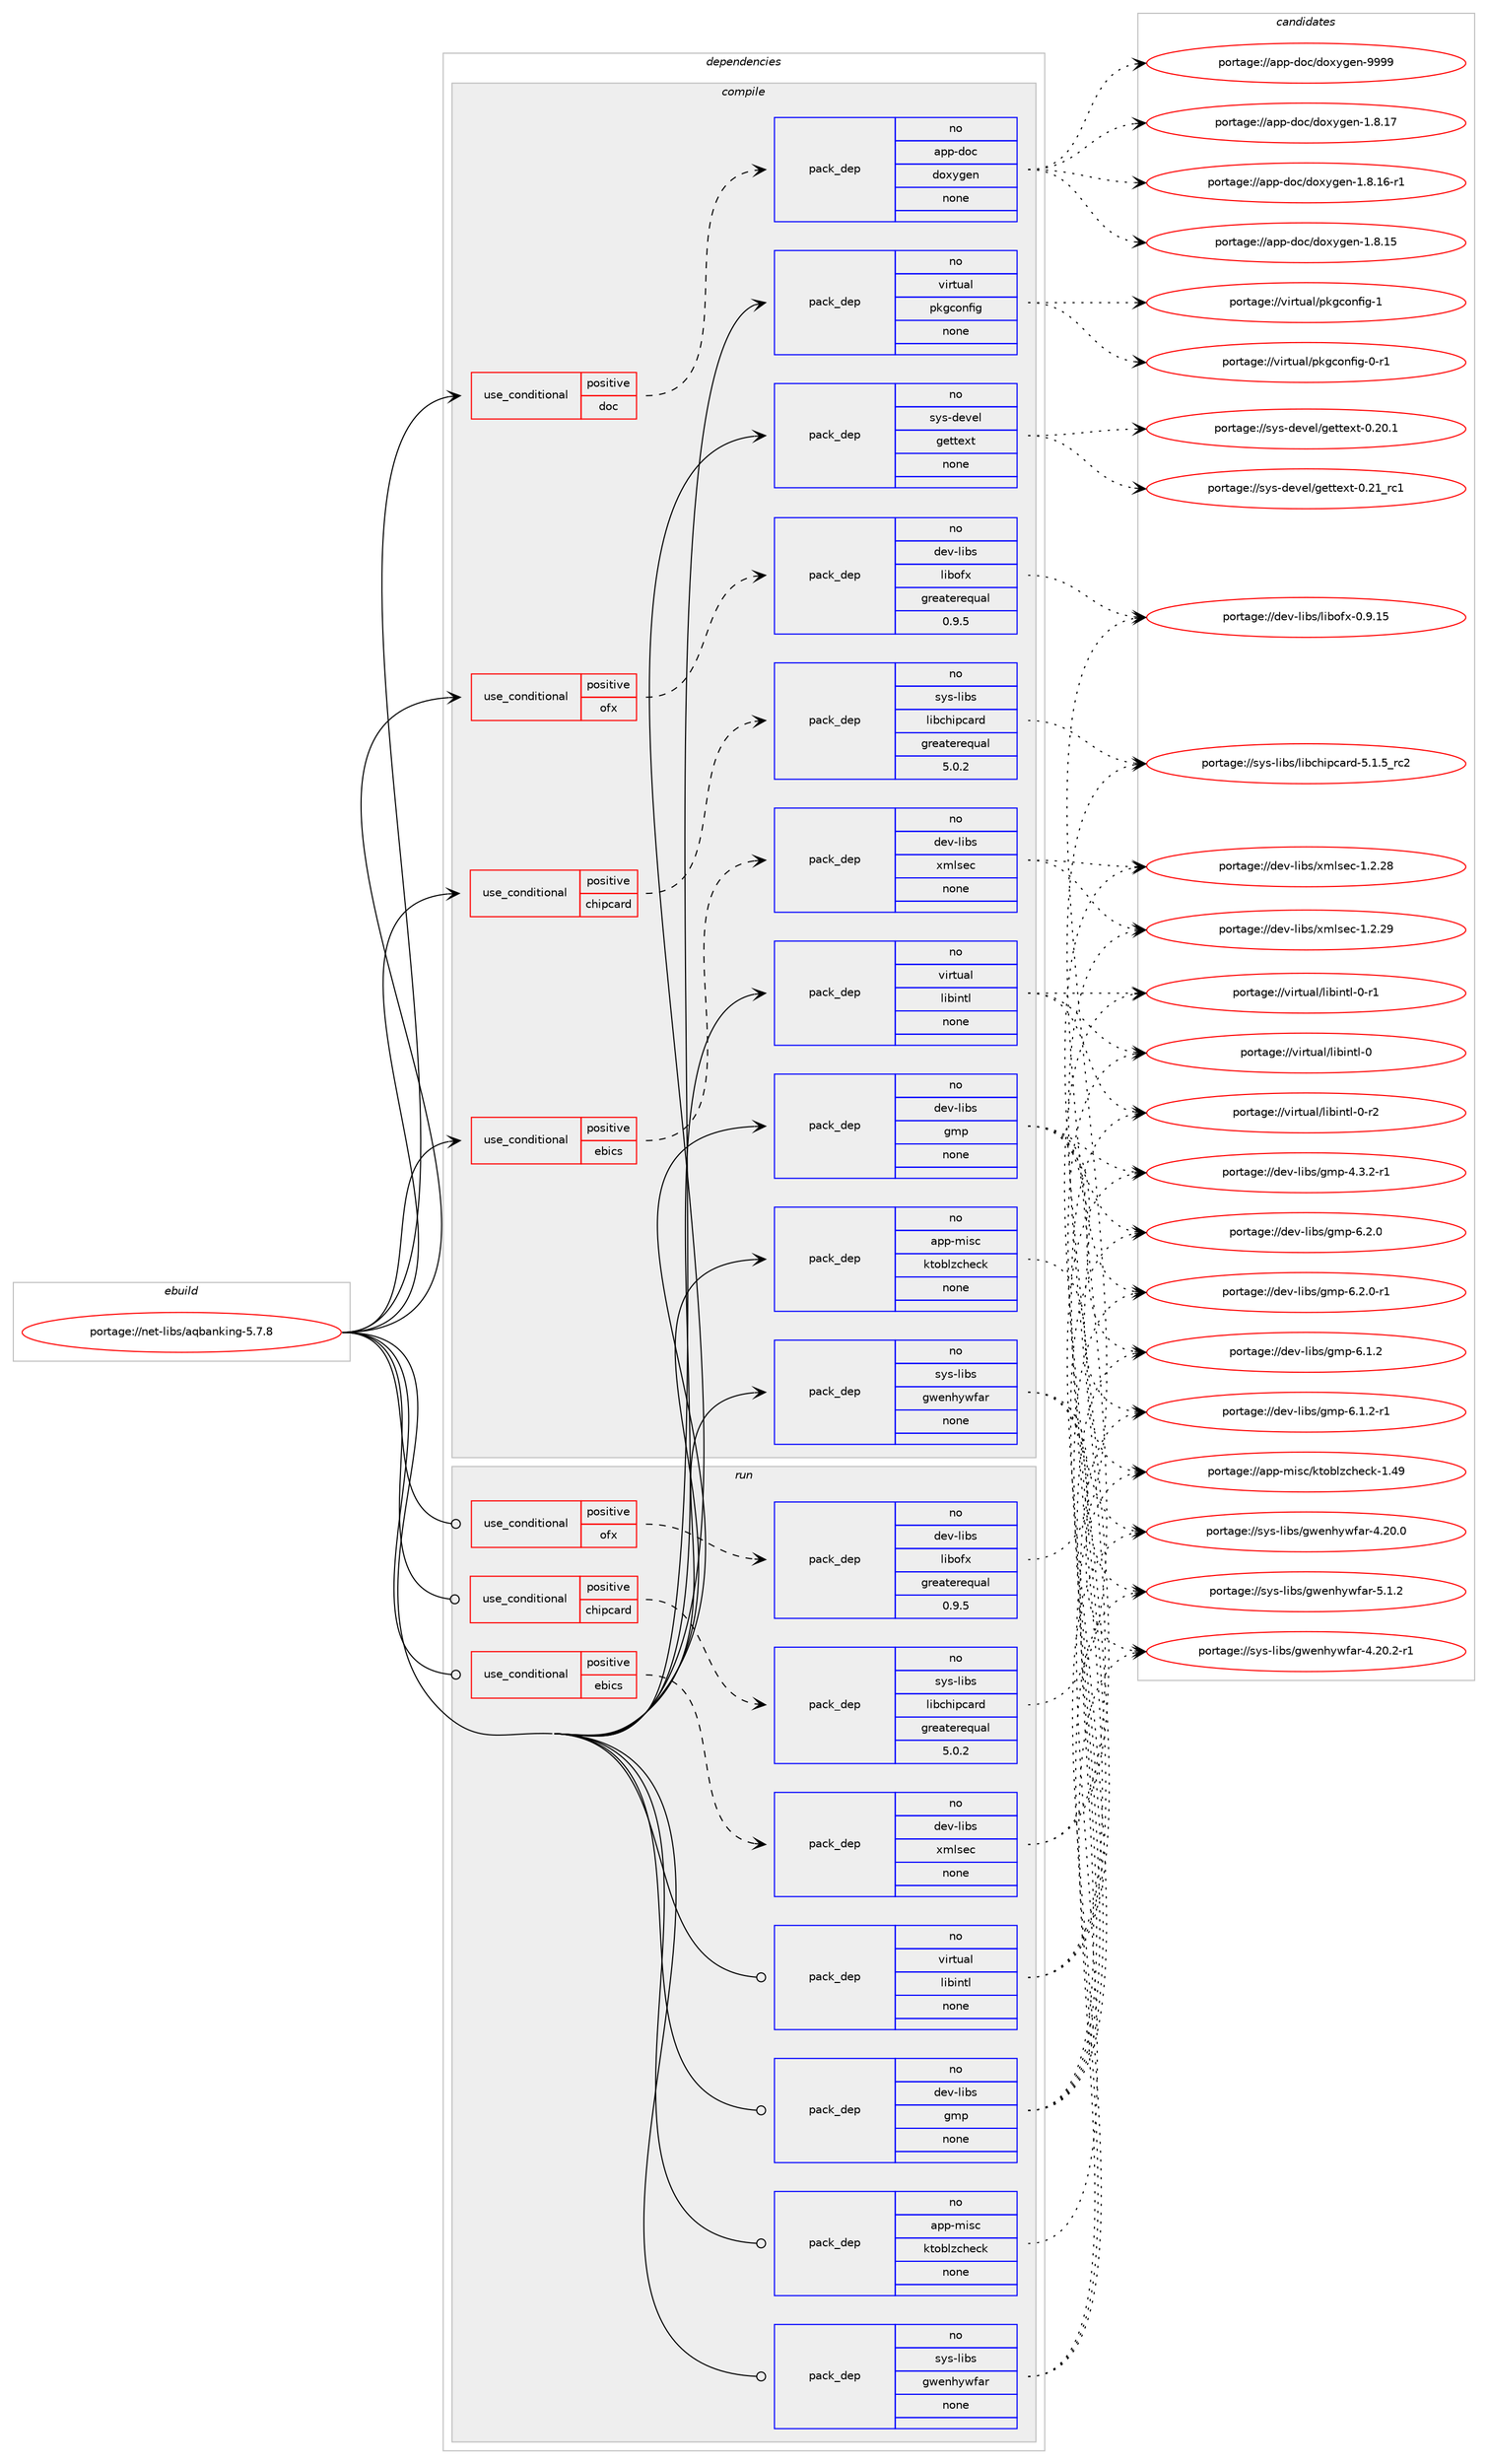digraph prolog {

# *************
# Graph options
# *************

newrank=true;
concentrate=true;
compound=true;
graph [rankdir=LR,fontname=Helvetica,fontsize=10,ranksep=1.5];#, ranksep=2.5, nodesep=0.2];
edge  [arrowhead=vee];
node  [fontname=Helvetica,fontsize=10];

# **********
# The ebuild
# **********

subgraph cluster_leftcol {
color=gray;
rank=same;
label=<<i>ebuild</i>>;
id [label="portage://net-libs/aqbanking-5.7.8", color=red, width=4, href="../net-libs/aqbanking-5.7.8.svg"];
}

# ****************
# The dependencies
# ****************

subgraph cluster_midcol {
color=gray;
label=<<i>dependencies</i>>;
subgraph cluster_compile {
fillcolor="#eeeeee";
style=filled;
label=<<i>compile</i>>;
subgraph cond12231 {
dependency60728 [label=<<TABLE BORDER="0" CELLBORDER="1" CELLSPACING="0" CELLPADDING="4"><TR><TD ROWSPAN="3" CELLPADDING="10">use_conditional</TD></TR><TR><TD>positive</TD></TR><TR><TD>chipcard</TD></TR></TABLE>>, shape=none, color=red];
subgraph pack47282 {
dependency60729 [label=<<TABLE BORDER="0" CELLBORDER="1" CELLSPACING="0" CELLPADDING="4" WIDTH="220"><TR><TD ROWSPAN="6" CELLPADDING="30">pack_dep</TD></TR><TR><TD WIDTH="110">no</TD></TR><TR><TD>sys-libs</TD></TR><TR><TD>libchipcard</TD></TR><TR><TD>greaterequal</TD></TR><TR><TD>5.0.2</TD></TR></TABLE>>, shape=none, color=blue];
}
dependency60728:e -> dependency60729:w [weight=20,style="dashed",arrowhead="vee"];
}
id:e -> dependency60728:w [weight=20,style="solid",arrowhead="vee"];
subgraph cond12232 {
dependency60730 [label=<<TABLE BORDER="0" CELLBORDER="1" CELLSPACING="0" CELLPADDING="4"><TR><TD ROWSPAN="3" CELLPADDING="10">use_conditional</TD></TR><TR><TD>positive</TD></TR><TR><TD>doc</TD></TR></TABLE>>, shape=none, color=red];
subgraph pack47283 {
dependency60731 [label=<<TABLE BORDER="0" CELLBORDER="1" CELLSPACING="0" CELLPADDING="4" WIDTH="220"><TR><TD ROWSPAN="6" CELLPADDING="30">pack_dep</TD></TR><TR><TD WIDTH="110">no</TD></TR><TR><TD>app-doc</TD></TR><TR><TD>doxygen</TD></TR><TR><TD>none</TD></TR><TR><TD></TD></TR></TABLE>>, shape=none, color=blue];
}
dependency60730:e -> dependency60731:w [weight=20,style="dashed",arrowhead="vee"];
}
id:e -> dependency60730:w [weight=20,style="solid",arrowhead="vee"];
subgraph cond12233 {
dependency60732 [label=<<TABLE BORDER="0" CELLBORDER="1" CELLSPACING="0" CELLPADDING="4"><TR><TD ROWSPAN="3" CELLPADDING="10">use_conditional</TD></TR><TR><TD>positive</TD></TR><TR><TD>ebics</TD></TR></TABLE>>, shape=none, color=red];
subgraph pack47284 {
dependency60733 [label=<<TABLE BORDER="0" CELLBORDER="1" CELLSPACING="0" CELLPADDING="4" WIDTH="220"><TR><TD ROWSPAN="6" CELLPADDING="30">pack_dep</TD></TR><TR><TD WIDTH="110">no</TD></TR><TR><TD>dev-libs</TD></TR><TR><TD>xmlsec</TD></TR><TR><TD>none</TD></TR><TR><TD></TD></TR></TABLE>>, shape=none, color=blue];
}
dependency60732:e -> dependency60733:w [weight=20,style="dashed",arrowhead="vee"];
}
id:e -> dependency60732:w [weight=20,style="solid",arrowhead="vee"];
subgraph cond12234 {
dependency60734 [label=<<TABLE BORDER="0" CELLBORDER="1" CELLSPACING="0" CELLPADDING="4"><TR><TD ROWSPAN="3" CELLPADDING="10">use_conditional</TD></TR><TR><TD>positive</TD></TR><TR><TD>ofx</TD></TR></TABLE>>, shape=none, color=red];
subgraph pack47285 {
dependency60735 [label=<<TABLE BORDER="0" CELLBORDER="1" CELLSPACING="0" CELLPADDING="4" WIDTH="220"><TR><TD ROWSPAN="6" CELLPADDING="30">pack_dep</TD></TR><TR><TD WIDTH="110">no</TD></TR><TR><TD>dev-libs</TD></TR><TR><TD>libofx</TD></TR><TR><TD>greaterequal</TD></TR><TR><TD>0.9.5</TD></TR></TABLE>>, shape=none, color=blue];
}
dependency60734:e -> dependency60735:w [weight=20,style="dashed",arrowhead="vee"];
}
id:e -> dependency60734:w [weight=20,style="solid",arrowhead="vee"];
subgraph pack47286 {
dependency60736 [label=<<TABLE BORDER="0" CELLBORDER="1" CELLSPACING="0" CELLPADDING="4" WIDTH="220"><TR><TD ROWSPAN="6" CELLPADDING="30">pack_dep</TD></TR><TR><TD WIDTH="110">no</TD></TR><TR><TD>app-misc</TD></TR><TR><TD>ktoblzcheck</TD></TR><TR><TD>none</TD></TR><TR><TD></TD></TR></TABLE>>, shape=none, color=blue];
}
id:e -> dependency60736:w [weight=20,style="solid",arrowhead="vee"];
subgraph pack47287 {
dependency60737 [label=<<TABLE BORDER="0" CELLBORDER="1" CELLSPACING="0" CELLPADDING="4" WIDTH="220"><TR><TD ROWSPAN="6" CELLPADDING="30">pack_dep</TD></TR><TR><TD WIDTH="110">no</TD></TR><TR><TD>dev-libs</TD></TR><TR><TD>gmp</TD></TR><TR><TD>none</TD></TR><TR><TD></TD></TR></TABLE>>, shape=none, color=blue];
}
id:e -> dependency60737:w [weight=20,style="solid",arrowhead="vee"];
subgraph pack47288 {
dependency60738 [label=<<TABLE BORDER="0" CELLBORDER="1" CELLSPACING="0" CELLPADDING="4" WIDTH="220"><TR><TD ROWSPAN="6" CELLPADDING="30">pack_dep</TD></TR><TR><TD WIDTH="110">no</TD></TR><TR><TD>sys-devel</TD></TR><TR><TD>gettext</TD></TR><TR><TD>none</TD></TR><TR><TD></TD></TR></TABLE>>, shape=none, color=blue];
}
id:e -> dependency60738:w [weight=20,style="solid",arrowhead="vee"];
subgraph pack47289 {
dependency60739 [label=<<TABLE BORDER="0" CELLBORDER="1" CELLSPACING="0" CELLPADDING="4" WIDTH="220"><TR><TD ROWSPAN="6" CELLPADDING="30">pack_dep</TD></TR><TR><TD WIDTH="110">no</TD></TR><TR><TD>sys-libs</TD></TR><TR><TD>gwenhywfar</TD></TR><TR><TD>none</TD></TR><TR><TD></TD></TR></TABLE>>, shape=none, color=blue];
}
id:e -> dependency60739:w [weight=20,style="solid",arrowhead="vee"];
subgraph pack47290 {
dependency60740 [label=<<TABLE BORDER="0" CELLBORDER="1" CELLSPACING="0" CELLPADDING="4" WIDTH="220"><TR><TD ROWSPAN="6" CELLPADDING="30">pack_dep</TD></TR><TR><TD WIDTH="110">no</TD></TR><TR><TD>virtual</TD></TR><TR><TD>libintl</TD></TR><TR><TD>none</TD></TR><TR><TD></TD></TR></TABLE>>, shape=none, color=blue];
}
id:e -> dependency60740:w [weight=20,style="solid",arrowhead="vee"];
subgraph pack47291 {
dependency60741 [label=<<TABLE BORDER="0" CELLBORDER="1" CELLSPACING="0" CELLPADDING="4" WIDTH="220"><TR><TD ROWSPAN="6" CELLPADDING="30">pack_dep</TD></TR><TR><TD WIDTH="110">no</TD></TR><TR><TD>virtual</TD></TR><TR><TD>pkgconfig</TD></TR><TR><TD>none</TD></TR><TR><TD></TD></TR></TABLE>>, shape=none, color=blue];
}
id:e -> dependency60741:w [weight=20,style="solid",arrowhead="vee"];
}
subgraph cluster_compileandrun {
fillcolor="#eeeeee";
style=filled;
label=<<i>compile and run</i>>;
}
subgraph cluster_run {
fillcolor="#eeeeee";
style=filled;
label=<<i>run</i>>;
subgraph cond12235 {
dependency60742 [label=<<TABLE BORDER="0" CELLBORDER="1" CELLSPACING="0" CELLPADDING="4"><TR><TD ROWSPAN="3" CELLPADDING="10">use_conditional</TD></TR><TR><TD>positive</TD></TR><TR><TD>chipcard</TD></TR></TABLE>>, shape=none, color=red];
subgraph pack47292 {
dependency60743 [label=<<TABLE BORDER="0" CELLBORDER="1" CELLSPACING="0" CELLPADDING="4" WIDTH="220"><TR><TD ROWSPAN="6" CELLPADDING="30">pack_dep</TD></TR><TR><TD WIDTH="110">no</TD></TR><TR><TD>sys-libs</TD></TR><TR><TD>libchipcard</TD></TR><TR><TD>greaterequal</TD></TR><TR><TD>5.0.2</TD></TR></TABLE>>, shape=none, color=blue];
}
dependency60742:e -> dependency60743:w [weight=20,style="dashed",arrowhead="vee"];
}
id:e -> dependency60742:w [weight=20,style="solid",arrowhead="odot"];
subgraph cond12236 {
dependency60744 [label=<<TABLE BORDER="0" CELLBORDER="1" CELLSPACING="0" CELLPADDING="4"><TR><TD ROWSPAN="3" CELLPADDING="10">use_conditional</TD></TR><TR><TD>positive</TD></TR><TR><TD>ebics</TD></TR></TABLE>>, shape=none, color=red];
subgraph pack47293 {
dependency60745 [label=<<TABLE BORDER="0" CELLBORDER="1" CELLSPACING="0" CELLPADDING="4" WIDTH="220"><TR><TD ROWSPAN="6" CELLPADDING="30">pack_dep</TD></TR><TR><TD WIDTH="110">no</TD></TR><TR><TD>dev-libs</TD></TR><TR><TD>xmlsec</TD></TR><TR><TD>none</TD></TR><TR><TD></TD></TR></TABLE>>, shape=none, color=blue];
}
dependency60744:e -> dependency60745:w [weight=20,style="dashed",arrowhead="vee"];
}
id:e -> dependency60744:w [weight=20,style="solid",arrowhead="odot"];
subgraph cond12237 {
dependency60746 [label=<<TABLE BORDER="0" CELLBORDER="1" CELLSPACING="0" CELLPADDING="4"><TR><TD ROWSPAN="3" CELLPADDING="10">use_conditional</TD></TR><TR><TD>positive</TD></TR><TR><TD>ofx</TD></TR></TABLE>>, shape=none, color=red];
subgraph pack47294 {
dependency60747 [label=<<TABLE BORDER="0" CELLBORDER="1" CELLSPACING="0" CELLPADDING="4" WIDTH="220"><TR><TD ROWSPAN="6" CELLPADDING="30">pack_dep</TD></TR><TR><TD WIDTH="110">no</TD></TR><TR><TD>dev-libs</TD></TR><TR><TD>libofx</TD></TR><TR><TD>greaterequal</TD></TR><TR><TD>0.9.5</TD></TR></TABLE>>, shape=none, color=blue];
}
dependency60746:e -> dependency60747:w [weight=20,style="dashed",arrowhead="vee"];
}
id:e -> dependency60746:w [weight=20,style="solid",arrowhead="odot"];
subgraph pack47295 {
dependency60748 [label=<<TABLE BORDER="0" CELLBORDER="1" CELLSPACING="0" CELLPADDING="4" WIDTH="220"><TR><TD ROWSPAN="6" CELLPADDING="30">pack_dep</TD></TR><TR><TD WIDTH="110">no</TD></TR><TR><TD>app-misc</TD></TR><TR><TD>ktoblzcheck</TD></TR><TR><TD>none</TD></TR><TR><TD></TD></TR></TABLE>>, shape=none, color=blue];
}
id:e -> dependency60748:w [weight=20,style="solid",arrowhead="odot"];
subgraph pack47296 {
dependency60749 [label=<<TABLE BORDER="0" CELLBORDER="1" CELLSPACING="0" CELLPADDING="4" WIDTH="220"><TR><TD ROWSPAN="6" CELLPADDING="30">pack_dep</TD></TR><TR><TD WIDTH="110">no</TD></TR><TR><TD>dev-libs</TD></TR><TR><TD>gmp</TD></TR><TR><TD>none</TD></TR><TR><TD></TD></TR></TABLE>>, shape=none, color=blue];
}
id:e -> dependency60749:w [weight=20,style="solid",arrowhead="odot"];
subgraph pack47297 {
dependency60750 [label=<<TABLE BORDER="0" CELLBORDER="1" CELLSPACING="0" CELLPADDING="4" WIDTH="220"><TR><TD ROWSPAN="6" CELLPADDING="30">pack_dep</TD></TR><TR><TD WIDTH="110">no</TD></TR><TR><TD>sys-libs</TD></TR><TR><TD>gwenhywfar</TD></TR><TR><TD>none</TD></TR><TR><TD></TD></TR></TABLE>>, shape=none, color=blue];
}
id:e -> dependency60750:w [weight=20,style="solid",arrowhead="odot"];
subgraph pack47298 {
dependency60751 [label=<<TABLE BORDER="0" CELLBORDER="1" CELLSPACING="0" CELLPADDING="4" WIDTH="220"><TR><TD ROWSPAN="6" CELLPADDING="30">pack_dep</TD></TR><TR><TD WIDTH="110">no</TD></TR><TR><TD>virtual</TD></TR><TR><TD>libintl</TD></TR><TR><TD>none</TD></TR><TR><TD></TD></TR></TABLE>>, shape=none, color=blue];
}
id:e -> dependency60751:w [weight=20,style="solid",arrowhead="odot"];
}
}

# **************
# The candidates
# **************

subgraph cluster_choices {
rank=same;
color=gray;
label=<<i>candidates</i>>;

subgraph choice47282 {
color=black;
nodesep=1;
choice11512111545108105981154710810598991041051129997114100455346494653951149950 [label="portage://sys-libs/libchipcard-5.1.5_rc2", color=red, width=4,href="../sys-libs/libchipcard-5.1.5_rc2.svg"];
dependency60729:e -> choice11512111545108105981154710810598991041051129997114100455346494653951149950:w [style=dotted,weight="100"];
}
subgraph choice47283 {
color=black;
nodesep=1;
choice971121124510011199471001111201211031011104557575757 [label="portage://app-doc/doxygen-9999", color=red, width=4,href="../app-doc/doxygen-9999.svg"];
choice9711211245100111994710011112012110310111045494656464955 [label="portage://app-doc/doxygen-1.8.17", color=red, width=4,href="../app-doc/doxygen-1.8.17.svg"];
choice97112112451001119947100111120121103101110454946564649544511449 [label="portage://app-doc/doxygen-1.8.16-r1", color=red, width=4,href="../app-doc/doxygen-1.8.16-r1.svg"];
choice9711211245100111994710011112012110310111045494656464953 [label="portage://app-doc/doxygen-1.8.15", color=red, width=4,href="../app-doc/doxygen-1.8.15.svg"];
dependency60731:e -> choice971121124510011199471001111201211031011104557575757:w [style=dotted,weight="100"];
dependency60731:e -> choice9711211245100111994710011112012110310111045494656464955:w [style=dotted,weight="100"];
dependency60731:e -> choice97112112451001119947100111120121103101110454946564649544511449:w [style=dotted,weight="100"];
dependency60731:e -> choice9711211245100111994710011112012110310111045494656464953:w [style=dotted,weight="100"];
}
subgraph choice47284 {
color=black;
nodesep=1;
choice1001011184510810598115471201091081151019945494650465057 [label="portage://dev-libs/xmlsec-1.2.29", color=red, width=4,href="../dev-libs/xmlsec-1.2.29.svg"];
choice1001011184510810598115471201091081151019945494650465056 [label="portage://dev-libs/xmlsec-1.2.28", color=red, width=4,href="../dev-libs/xmlsec-1.2.28.svg"];
dependency60733:e -> choice1001011184510810598115471201091081151019945494650465057:w [style=dotted,weight="100"];
dependency60733:e -> choice1001011184510810598115471201091081151019945494650465056:w [style=dotted,weight="100"];
}
subgraph choice47285 {
color=black;
nodesep=1;
choice1001011184510810598115471081059811110212045484657464953 [label="portage://dev-libs/libofx-0.9.15", color=red, width=4,href="../dev-libs/libofx-0.9.15.svg"];
dependency60735:e -> choice1001011184510810598115471081059811110212045484657464953:w [style=dotted,weight="100"];
}
subgraph choice47286 {
color=black;
nodesep=1;
choice971121124510910511599471071161119810812299104101991074549465257 [label="portage://app-misc/ktoblzcheck-1.49", color=red, width=4,href="../app-misc/ktoblzcheck-1.49.svg"];
dependency60736:e -> choice971121124510910511599471071161119810812299104101991074549465257:w [style=dotted,weight="100"];
}
subgraph choice47287 {
color=black;
nodesep=1;
choice1001011184510810598115471031091124554465046484511449 [label="portage://dev-libs/gmp-6.2.0-r1", color=red, width=4,href="../dev-libs/gmp-6.2.0-r1.svg"];
choice100101118451081059811547103109112455446504648 [label="portage://dev-libs/gmp-6.2.0", color=red, width=4,href="../dev-libs/gmp-6.2.0.svg"];
choice1001011184510810598115471031091124554464946504511449 [label="portage://dev-libs/gmp-6.1.2-r1", color=red, width=4,href="../dev-libs/gmp-6.1.2-r1.svg"];
choice100101118451081059811547103109112455446494650 [label="portage://dev-libs/gmp-6.1.2", color=red, width=4,href="../dev-libs/gmp-6.1.2.svg"];
choice1001011184510810598115471031091124552465146504511449 [label="portage://dev-libs/gmp-4.3.2-r1", color=red, width=4,href="../dev-libs/gmp-4.3.2-r1.svg"];
dependency60737:e -> choice1001011184510810598115471031091124554465046484511449:w [style=dotted,weight="100"];
dependency60737:e -> choice100101118451081059811547103109112455446504648:w [style=dotted,weight="100"];
dependency60737:e -> choice1001011184510810598115471031091124554464946504511449:w [style=dotted,weight="100"];
dependency60737:e -> choice100101118451081059811547103109112455446494650:w [style=dotted,weight="100"];
dependency60737:e -> choice1001011184510810598115471031091124552465146504511449:w [style=dotted,weight="100"];
}
subgraph choice47288 {
color=black;
nodesep=1;
choice11512111545100101118101108471031011161161011201164548465049951149949 [label="portage://sys-devel/gettext-0.21_rc1", color=red, width=4,href="../sys-devel/gettext-0.21_rc1.svg"];
choice115121115451001011181011084710310111611610112011645484650484649 [label="portage://sys-devel/gettext-0.20.1", color=red, width=4,href="../sys-devel/gettext-0.20.1.svg"];
dependency60738:e -> choice11512111545100101118101108471031011161161011201164548465049951149949:w [style=dotted,weight="100"];
dependency60738:e -> choice115121115451001011181011084710310111611610112011645484650484649:w [style=dotted,weight="100"];
}
subgraph choice47289 {
color=black;
nodesep=1;
choice11512111545108105981154710311910111010412111910297114455346494650 [label="portage://sys-libs/gwenhywfar-5.1.2", color=red, width=4,href="../sys-libs/gwenhywfar-5.1.2.svg"];
choice11512111545108105981154710311910111010412111910297114455246504846504511449 [label="portage://sys-libs/gwenhywfar-4.20.2-r1", color=red, width=4,href="../sys-libs/gwenhywfar-4.20.2-r1.svg"];
choice1151211154510810598115471031191011101041211191029711445524650484648 [label="portage://sys-libs/gwenhywfar-4.20.0", color=red, width=4,href="../sys-libs/gwenhywfar-4.20.0.svg"];
dependency60739:e -> choice11512111545108105981154710311910111010412111910297114455346494650:w [style=dotted,weight="100"];
dependency60739:e -> choice11512111545108105981154710311910111010412111910297114455246504846504511449:w [style=dotted,weight="100"];
dependency60739:e -> choice1151211154510810598115471031191011101041211191029711445524650484648:w [style=dotted,weight="100"];
}
subgraph choice47290 {
color=black;
nodesep=1;
choice11810511411611797108471081059810511011610845484511450 [label="portage://virtual/libintl-0-r2", color=red, width=4,href="../virtual/libintl-0-r2.svg"];
choice11810511411611797108471081059810511011610845484511449 [label="portage://virtual/libintl-0-r1", color=red, width=4,href="../virtual/libintl-0-r1.svg"];
choice1181051141161179710847108105981051101161084548 [label="portage://virtual/libintl-0", color=red, width=4,href="../virtual/libintl-0.svg"];
dependency60740:e -> choice11810511411611797108471081059810511011610845484511450:w [style=dotted,weight="100"];
dependency60740:e -> choice11810511411611797108471081059810511011610845484511449:w [style=dotted,weight="100"];
dependency60740:e -> choice1181051141161179710847108105981051101161084548:w [style=dotted,weight="100"];
}
subgraph choice47291 {
color=black;
nodesep=1;
choice1181051141161179710847112107103991111101021051034549 [label="portage://virtual/pkgconfig-1", color=red, width=4,href="../virtual/pkgconfig-1.svg"];
choice11810511411611797108471121071039911111010210510345484511449 [label="portage://virtual/pkgconfig-0-r1", color=red, width=4,href="../virtual/pkgconfig-0-r1.svg"];
dependency60741:e -> choice1181051141161179710847112107103991111101021051034549:w [style=dotted,weight="100"];
dependency60741:e -> choice11810511411611797108471121071039911111010210510345484511449:w [style=dotted,weight="100"];
}
subgraph choice47292 {
color=black;
nodesep=1;
choice11512111545108105981154710810598991041051129997114100455346494653951149950 [label="portage://sys-libs/libchipcard-5.1.5_rc2", color=red, width=4,href="../sys-libs/libchipcard-5.1.5_rc2.svg"];
dependency60743:e -> choice11512111545108105981154710810598991041051129997114100455346494653951149950:w [style=dotted,weight="100"];
}
subgraph choice47293 {
color=black;
nodesep=1;
choice1001011184510810598115471201091081151019945494650465057 [label="portage://dev-libs/xmlsec-1.2.29", color=red, width=4,href="../dev-libs/xmlsec-1.2.29.svg"];
choice1001011184510810598115471201091081151019945494650465056 [label="portage://dev-libs/xmlsec-1.2.28", color=red, width=4,href="../dev-libs/xmlsec-1.2.28.svg"];
dependency60745:e -> choice1001011184510810598115471201091081151019945494650465057:w [style=dotted,weight="100"];
dependency60745:e -> choice1001011184510810598115471201091081151019945494650465056:w [style=dotted,weight="100"];
}
subgraph choice47294 {
color=black;
nodesep=1;
choice1001011184510810598115471081059811110212045484657464953 [label="portage://dev-libs/libofx-0.9.15", color=red, width=4,href="../dev-libs/libofx-0.9.15.svg"];
dependency60747:e -> choice1001011184510810598115471081059811110212045484657464953:w [style=dotted,weight="100"];
}
subgraph choice47295 {
color=black;
nodesep=1;
choice971121124510910511599471071161119810812299104101991074549465257 [label="portage://app-misc/ktoblzcheck-1.49", color=red, width=4,href="../app-misc/ktoblzcheck-1.49.svg"];
dependency60748:e -> choice971121124510910511599471071161119810812299104101991074549465257:w [style=dotted,weight="100"];
}
subgraph choice47296 {
color=black;
nodesep=1;
choice1001011184510810598115471031091124554465046484511449 [label="portage://dev-libs/gmp-6.2.0-r1", color=red, width=4,href="../dev-libs/gmp-6.2.0-r1.svg"];
choice100101118451081059811547103109112455446504648 [label="portage://dev-libs/gmp-6.2.0", color=red, width=4,href="../dev-libs/gmp-6.2.0.svg"];
choice1001011184510810598115471031091124554464946504511449 [label="portage://dev-libs/gmp-6.1.2-r1", color=red, width=4,href="../dev-libs/gmp-6.1.2-r1.svg"];
choice100101118451081059811547103109112455446494650 [label="portage://dev-libs/gmp-6.1.2", color=red, width=4,href="../dev-libs/gmp-6.1.2.svg"];
choice1001011184510810598115471031091124552465146504511449 [label="portage://dev-libs/gmp-4.3.2-r1", color=red, width=4,href="../dev-libs/gmp-4.3.2-r1.svg"];
dependency60749:e -> choice1001011184510810598115471031091124554465046484511449:w [style=dotted,weight="100"];
dependency60749:e -> choice100101118451081059811547103109112455446504648:w [style=dotted,weight="100"];
dependency60749:e -> choice1001011184510810598115471031091124554464946504511449:w [style=dotted,weight="100"];
dependency60749:e -> choice100101118451081059811547103109112455446494650:w [style=dotted,weight="100"];
dependency60749:e -> choice1001011184510810598115471031091124552465146504511449:w [style=dotted,weight="100"];
}
subgraph choice47297 {
color=black;
nodesep=1;
choice11512111545108105981154710311910111010412111910297114455346494650 [label="portage://sys-libs/gwenhywfar-5.1.2", color=red, width=4,href="../sys-libs/gwenhywfar-5.1.2.svg"];
choice11512111545108105981154710311910111010412111910297114455246504846504511449 [label="portage://sys-libs/gwenhywfar-4.20.2-r1", color=red, width=4,href="../sys-libs/gwenhywfar-4.20.2-r1.svg"];
choice1151211154510810598115471031191011101041211191029711445524650484648 [label="portage://sys-libs/gwenhywfar-4.20.0", color=red, width=4,href="../sys-libs/gwenhywfar-4.20.0.svg"];
dependency60750:e -> choice11512111545108105981154710311910111010412111910297114455346494650:w [style=dotted,weight="100"];
dependency60750:e -> choice11512111545108105981154710311910111010412111910297114455246504846504511449:w [style=dotted,weight="100"];
dependency60750:e -> choice1151211154510810598115471031191011101041211191029711445524650484648:w [style=dotted,weight="100"];
}
subgraph choice47298 {
color=black;
nodesep=1;
choice11810511411611797108471081059810511011610845484511450 [label="portage://virtual/libintl-0-r2", color=red, width=4,href="../virtual/libintl-0-r2.svg"];
choice11810511411611797108471081059810511011610845484511449 [label="portage://virtual/libintl-0-r1", color=red, width=4,href="../virtual/libintl-0-r1.svg"];
choice1181051141161179710847108105981051101161084548 [label="portage://virtual/libintl-0", color=red, width=4,href="../virtual/libintl-0.svg"];
dependency60751:e -> choice11810511411611797108471081059810511011610845484511450:w [style=dotted,weight="100"];
dependency60751:e -> choice11810511411611797108471081059810511011610845484511449:w [style=dotted,weight="100"];
dependency60751:e -> choice1181051141161179710847108105981051101161084548:w [style=dotted,weight="100"];
}
}

}
